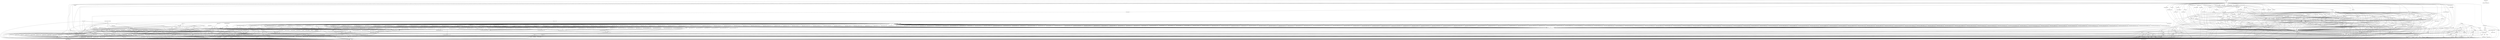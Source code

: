 digraph depends {
    node [shape=plaintext]
"angstrom-feed-configs" -> "opkg" [style=dotted]
"angstrom-packagegroup-boot" -> "angstrom-version"
"angstrom-packagegroup-boot" -> "packagegroup-boot"
"avahi-daemon" -> "base-files"
"avahi-daemon" -> "base-passwd"
"avahi-daemon" -> "libavahi-common3"
"avahi-daemon" -> "libavahi-core7"
"avahi-daemon" -> "libc6"
"avahi-daemon" -> "libcap2"
"avahi-daemon" -> "libdaemon0"
"avahi-daemon" -> "libdbus-1-3"
"avahi-daemon" -> "libexpat1"
"avahi-daemon" -> "libnss-mdns" [style=dotted]
"avahi-daemon" -> "shadow"
"avahi-utils" -> "libavahi-client3"
"avahi-utils" -> "libavahi-common3"
"avahi-utils" -> "libc6"
"bash" -> "base-files"
"bash" -> "libc6"
"bash" -> "libtinfo5"
"bash" -> "update-alternatives-opkg"
"bluez5" -> "libc6"
"bluez5" -> "libdbus-1-3"
"bluez5" -> "libglib-2.0-0"
"bluez5" -> "libreadline7"
"bluez5" -> "libudev1"
"busybox" -> "busybox-syslog" [style=dotted]
"busybox" -> "busybox-udhcpc" [style=dotted]
"busybox" -> "libc6"
"busybox" -> "update-alternatives-opkg"
"ca-certificates" -> "openssl"
"connman-angstrom-settings" -> "connman"
"connman" -> "bluez5"
"connman-client" -> "connman"
"connman-client" -> "libc6"
"connman-client" -> "libdbus-1-3"
"connman-client" -> "libglib-2.0-0"
"connman-client" -> "libreadline7"
"connman" -> "connman-conf" [style=dotted]
"connman" -> "dbus-1"
"connman" -> "iptables"
"connman" -> "libc6"
"connman" -> "libdbus-1-3"
"connman" -> "libglib-2.0-0"
"connman" -> "libgnutls30"
"connman" -> "ofono"
"connman" -> "update-alternatives-opkg"
"connman" -> "wpa-supplicant"
"cpp" -> "libc6"
"cpp" -> "libgmp10"
"cpp" -> "libmpc3"
"cpp" -> "libmpfr4"
"cpp" -> "libz1"
"cpp-symlinks" -> "cpp"
"cpufreq-tweaks" -> "cpufrequtils"
"cpufrequtils" -> "libc6"
"curl" -> "libc6"
"curl" -> "libcurl4"
"db" -> "libc6"
"dbus-1" -> "base-files"
"dbus-1" -> "base-passwd"
"dbus-1" -> "libc6"
"dbus-1" -> "libdbus-1-3"
"dbus-1" -> "libexpat1"
"dbus-1" -> "libsystemd0"
"dbus-1" -> "libx11-6"
"dbus-1" -> "shadow"
"e2fsprogs-e2fsck" -> "libblkid1"
"e2fsprogs-e2fsck" -> "libc6"
"e2fsprogs-e2fsck" -> "libcom-err2"
"e2fsprogs-e2fsck" -> "libe2p2"
"e2fsprogs-e2fsck" -> "libext2fs2"
"e2fsprogs-e2fsck" -> "libuuid1"
"e2fsprogs-resize2fs" -> "libc6"
"e2fsprogs-resize2fs" -> "libcom-err2"
"e2fsprogs-resize2fs" -> "libe2p2"
"e2fsprogs-resize2fs" -> "libext2fs2"
"ffmpeg" -> "libavcodec57"
"ffmpeg" -> "libavdevice57"
"ffmpeg" -> "libavfilter6"
"ffmpeg" -> "libavformat57"
"ffmpeg" -> "libavutil55"
"ffmpeg" -> "libc6"
"ffmpeg" -> "libpostproc54"
"ffmpeg" -> "libswresample2"
"ffmpeg" -> "libswscale4"
"fixmac" -> "ranpwd"
"fuse-utils" -> "libc6"
"gptfdisk" -> "libc6"
"gptfdisk" -> "libgcc1"
"gptfdisk" -> "libncursesw5"
"gptfdisk" -> "libpopt0"
"gptfdisk" -> "libstdc++6"
"gptfdisk" -> "libtinfo5"
"gptfdisk" -> "libuuid1"
"htop" -> "libc6"
"htop" -> "libncursesw5"
"htop" -> "libtinfo5"
"htop" -> "ncurses-terminfo"
"iproute2-tc" -> "iptables"
"iproute2-tc" -> "libc6"
"iproute2-tc" -> "libelf1"
"iptables" -> "kernel-module-iptable-filter" [style=dotted]
"iptables" -> "kernel-module-iptable-nat" [style=dotted]
"iptables" -> "kernel-module-ip-tables" [style=dotted]
"iptables" -> "kernel-module-ipt-masquerade" [style=dotted]
"iptables" -> "kernel-module-nf-conntrack-ipv4" [style=dotted]
"iptables" -> "kernel-module-nf-conntrack" [style=dotted]
"iptables" -> "kernel-module-nf-defrag-ipv4" [style=dotted]
"iptables" -> "kernel-module-nf-nat" [style=dotted]
"iptables" -> "kernel-module-x-tables" [style=dotted]
"iptables" -> "libc6"
"iw" -> "libc6"
"iw" -> "libnl-3-200"
"iw" -> "libnl-genl-3-200"
"kernel-module-8021q-4.14.19" -> "kernel-module-garp-4.14.19"
"kernel-module-8021q-4.14.19" -> "kernel-module-mrp-4.14.19"
"kernel-module-asix-4.14.19" -> "kernel-module-usbnet-4.14.19"
"kernel-module-authencesn-4.14.19" -> "kernel-module-authenc-4.14.19"
"kernel-module-ax88179-178a-4.14.19" -> "kernel-module-usbnet-4.14.19"
"kernel-module-bluetooth-4.14.19" -> "kernel-module-ecdh-generic-4.14.19"
"kernel-module-bluetooth-4.14.19" -> "kernel-module-rfkill-4.14.19"
"kernel-module-brcmfmac-4.14.19" -> "kernel-module-brcmutil-4.14.19"
"kernel-module-brcmfmac-4.14.19" -> "kernel-module-cfg80211-4.14.19"
"kernel-module-bridge-4.14.19" -> "kernel-module-ipv6-4.14.19"
"kernel-module-bridge-4.14.19" -> "kernel-module-llc-4.14.19"
"kernel-module-bridge-4.14.19" -> "kernel-module-stp-4.14.19"
"kernel-module-br-netfilter-4.14.19" -> "kernel-module-bridge-4.14.19"
"kernel-module-btrfs-4.14.19" -> "kernel-module-lzo-compress-4.14.19"
"kernel-module-btrfs-4.14.19" -> "kernel-module-raid6-pq-4.14.19"
"kernel-module-btrfs-4.14.19" -> "kernel-module-xor-4.14.19"
"kernel-module-btrfs-4.14.19" -> "kernel-module-zlib-deflate-4.14.19"
"kernel-module-btrfs-4.14.19" -> "kernel-module-zstd-compress-4.14.19"
"kernel-module-btrfs-4.14.19" -> "kernel-module-zstd-decompress-4.14.19"
"kernel-module-cdc-ether-4.14.19" -> "kernel-module-usbnet-4.14.19"
"kernel-module-cdc-ncm-4.14.19" -> "kernel-module-usbnet-4.14.19"
"kernel-module-cdc-subset-4.14.19" -> "kernel-module-usbnet-4.14.19"
"kernel-module-cfg80211-4.14.19" -> "kernel-module-rfkill-4.14.19"
"kernel-module-cuse-4.14.19" -> "kernel-module-fuse-4.14.19"
"kernel-module-dm9601-4.14.19" -> "kernel-module-usbnet-4.14.19"
"kernel-module-garp-4.14.19" -> "kernel-module-llc-4.14.19"
"kernel-module-garp-4.14.19" -> "kernel-module-stp-4.14.19"
"kernel-module-hci-uart-4.14.19" -> "kernel-module-bluetooth-4.14.19"
"kernel-module-hidp-4.14.19" -> "kernel-module-bluetooth-4.14.19"
"kernel-module-ip6table-filter-4.14.19" -> "kernel-module-ip6-tables-4.14.19"
"kernel-module-ip6table-filter-4.14.19" -> "kernel-module-x-tables-4.14.19"
"kernel-module-ip6table-mangle-4.14.19" -> "kernel-module-ip6-tables-4.14.19"
"kernel-module-ip6table-mangle-4.14.19" -> "kernel-module-ipv6-4.14.19"
"kernel-module-ip6table-mangle-4.14.19" -> "kernel-module-x-tables-4.14.19"
"kernel-module-ip6table-nat-4.14.19" -> "kernel-module-ip6-tables-4.14.19"
"kernel-module-ip6table-nat-4.14.19" -> "kernel-module-nf-nat-ipv6-4.14.19"
"kernel-module-ip6-tables-4.14.19" -> "kernel-module-x-tables-4.14.19"
"kernel-module-ip6t-masquerade-4.14.19" -> "kernel-module-nf-nat-masquerade-ipv6-4.14.19"
"kernel-module-ip6t-masquerade-4.14.19" -> "kernel-module-x-tables-4.14.19"
"kernel-module-ip6t-reject-4.14.19" -> "kernel-module-nf-reject-ipv6-4.14.19"
"kernel-module-ip6t-reject-4.14.19" -> "kernel-module-x-tables-4.14.19"
"kernel-module-iptable-filter-4.14.19" -> "kernel-module-ip-tables-4.14.19"
"kernel-module-iptable-filter-4.14.19" -> "kernel-module-x-tables-4.14.19"
"kernel-module-iptable-mangle-4.14.19" -> "kernel-module-ip-tables-4.14.19"
"kernel-module-iptable-mangle-4.14.19" -> "kernel-module-x-tables-4.14.19"
"kernel-module-iptable-nat-4.14.19" -> "kernel-module-ip-tables-4.14.19"
"kernel-module-iptable-nat-4.14.19" -> "kernel-module-nf-nat-ipv4-4.14.19"
"kernel-module-ip-tables-4.14.19" -> "kernel-module-x-tables-4.14.19"
"kernel-module-ipt-masquerade-4.14.19" -> "kernel-module-nf-conntrack-4.14.19"
"kernel-module-ipt-masquerade-4.14.19" -> "kernel-module-nf-nat-masquerade-ipv4-4.14.19"
"kernel-module-ipt-masquerade-4.14.19" -> "kernel-module-x-tables-4.14.19"
"kernel-module-ipt-reject-4.14.19" -> "kernel-module-nf-reject-ipv4-4.14.19"
"kernel-module-ipt-reject-4.14.19" -> "kernel-module-x-tables-4.14.19"
"kernel-module-ir-jvc-decoder-4.14.19" -> "kernel-module-rc-core-4.14.19"
"kernel-module-ir-kbd-i2c-4.14.19" -> "kernel-module-rc-core-4.14.19"
"kernel-module-ir-mce-kbd-decoder-4.14.19" -> "kernel-module-rc-core-4.14.19"
"kernel-module-ir-nec-decoder-4.14.19" -> "kernel-module-rc-core-4.14.19"
"kernel-module-ir-rc5-decoder-4.14.19" -> "kernel-module-rc-core-4.14.19"
"kernel-module-ir-rc6-decoder-4.14.19" -> "kernel-module-rc-core-4.14.19"
"kernel-module-ir-sanyo-decoder-4.14.19" -> "kernel-module-rc-core-4.14.19"
"kernel-module-ir-sharp-decoder-4.14.19" -> "kernel-module-rc-core-4.14.19"
"kernel-module-ir-sony-decoder-4.14.19" -> "kernel-module-rc-core-4.14.19"
"kernel-module-ir-xmp-decoder-4.14.19" -> "kernel-module-rc-core-4.14.19"
"kernel-module-mac80211-4.14.19" -> "kernel-module-cfg80211-4.14.19"
"kernel-module-macvtap-4.14.19" -> "kernel-module-macvlan-4.14.19"
"kernel-module-macvtap-4.14.19" -> "kernel-module-tap-4.14.19"
"kernel-module-mcs7830-4.14.19" -> "kernel-module-usbnet-4.14.19"
"kernel-module-meson-ir-4.14.19" -> "kernel-module-rc-core-4.14.19"
"kernel-module-meson-rng-4.14.19" -> "kernel-module-rng-core-4.14.19"
"kernel-module-net1080-4.14.19" -> "kernel-module-usbnet-4.14.19"
"kernel-module-nf-conntrack-4.14.19" -> "kernel-module-libcrc32c-4.14.19"
"kernel-module-nf-conntrack-ipv4-4.14.19" -> "kernel-module-nf-conntrack-4.14.19"
"kernel-module-nf-conntrack-ipv4-4.14.19" -> "kernel-module-nf-defrag-ipv4-4.14.19"
"kernel-module-nf-conntrack-ipv6-4.14.19" -> "kernel-module-ipv6-4.14.19"
"kernel-module-nf-conntrack-ipv6-4.14.19" -> "kernel-module-nf-conntrack-4.14.19"
"kernel-module-nf-conntrack-ipv6-4.14.19" -> "kernel-module-nf-defrag-ipv6-4.14.19"
"kernel-module-nf-defrag-ipv6-4.14.19" -> "kernel-module-ipv6-4.14.19"
"kernel-module-nf-log-ipv4-4.14.19" -> "kernel-module-nf-log-common-4.14.19"
"kernel-module-nf-log-ipv6-4.14.19" -> "kernel-module-nf-log-common-4.14.19"
"kernel-module-nf-nat-4.14.19" -> "kernel-module-libcrc32c-4.14.19"
"kernel-module-nf-nat-4.14.19" -> "kernel-module-nf-conntrack-4.14.19"
"kernel-module-nf-nat-ipv4-4.14.19" -> "kernel-module-nf-conntrack-4.14.19"
"kernel-module-nf-nat-ipv4-4.14.19" -> "kernel-module-nf-nat-4.14.19"
"kernel-module-nf-nat-ipv6-4.14.19" -> "kernel-module-ipv6-4.14.19"
"kernel-module-nf-nat-ipv6-4.14.19" -> "kernel-module-nf-conntrack-4.14.19"
"kernel-module-nf-nat-ipv6-4.14.19" -> "kernel-module-nf-nat-4.14.19"
"kernel-module-nf-nat-masquerade-ipv4-4.14.19" -> "kernel-module-nf-conntrack-4.14.19"
"kernel-module-nf-nat-masquerade-ipv4-4.14.19" -> "kernel-module-nf-nat-4.14.19"
"kernel-module-nf-nat-masquerade-ipv6-4.14.19" -> "kernel-module-ipv6-4.14.19"
"kernel-module-nf-nat-masquerade-ipv6-4.14.19" -> "kernel-module-nf-conntrack-4.14.19"
"kernel-module-nf-nat-masquerade-ipv6-4.14.19" -> "kernel-module-nf-nat-4.14.19"
"kernel-module-nf-reject-ipv6-4.14.19" -> "kernel-module-ipv6-4.14.19"
"kernel-module-p8022-4.14.19" -> "kernel-module-llc-4.14.19"
"kernel-module-plusb-4.14.19" -> "kernel-module-usbnet-4.14.19"
"kernel-module-psnap-4.14.19" -> "kernel-module-llc-4.14.19"
"kernel-module-rc-adstech-dvb-t-pci-4.14.19" -> "kernel-module-rc-core-4.14.19"
"kernel-module-rc-alink-dtu-m-4.14.19" -> "kernel-module-rc-core-4.14.19"
"kernel-module-rc-anysee-4.14.19" -> "kernel-module-rc-core-4.14.19"
"kernel-module-rc-apac-viewcomp-4.14.19" -> "kernel-module-rc-core-4.14.19"
"kernel-module-rc-asus-pc39-4.14.19" -> "kernel-module-rc-core-4.14.19"
"kernel-module-rc-asus-ps3-100-4.14.19" -> "kernel-module-rc-core-4.14.19"
"kernel-module-rc-ati-tv-wonder-hd-600-4.14.19" -> "kernel-module-rc-core-4.14.19"
"kernel-module-rc-ati-x10-4.14.19" -> "kernel-module-rc-core-4.14.19"
"kernel-module-rc-avermedia-4.14.19" -> "kernel-module-rc-core-4.14.19"
"kernel-module-rc-avermedia-a16d-4.14.19" -> "kernel-module-rc-core-4.14.19"
"kernel-module-rc-avermedia-cardbus-4.14.19" -> "kernel-module-rc-core-4.14.19"
"kernel-module-rc-avermedia-dvbt-4.14.19" -> "kernel-module-rc-core-4.14.19"
"kernel-module-rc-avermedia-m135a-4.14.19" -> "kernel-module-rc-core-4.14.19"
"kernel-module-rc-avermedia-m733a-rm-k6-4.14.19" -> "kernel-module-rc-core-4.14.19"
"kernel-module-rc-avermedia-rm-ks-4.14.19" -> "kernel-module-rc-core-4.14.19"
"kernel-module-rc-avertv-303-4.14.19" -> "kernel-module-rc-core-4.14.19"
"kernel-module-rc-azurewave-ad-tu700-4.14.19" -> "kernel-module-rc-core-4.14.19"
"kernel-module-rc-behold-4.14.19" -> "kernel-module-rc-core-4.14.19"
"kernel-module-rc-behold-columbus-4.14.19" -> "kernel-module-rc-core-4.14.19"
"kernel-module-rc-budget-ci-old-4.14.19" -> "kernel-module-rc-core-4.14.19"
"kernel-module-rc-cec-4.14.19" -> "kernel-module-rc-core-4.14.19"
"kernel-module-rc-cinergy-1400-4.14.19" -> "kernel-module-rc-core-4.14.19"
"kernel-module-rc-cinergy-4.14.19" -> "kernel-module-rc-core-4.14.19"
"kernel-module-rc-d680-dmb-4.14.19" -> "kernel-module-rc-core-4.14.19"
"kernel-module-rc-delock-61959-4.14.19" -> "kernel-module-rc-core-4.14.19"
"kernel-module-rc-dib0700-nec-4.14.19" -> "kernel-module-rc-core-4.14.19"
"kernel-module-rc-dib0700-rc5-4.14.19" -> "kernel-module-rc-core-4.14.19"
"kernel-module-rc-digitalnow-tinytwin-4.14.19" -> "kernel-module-rc-core-4.14.19"
"kernel-module-rc-digittrade-4.14.19" -> "kernel-module-rc-core-4.14.19"
"kernel-module-rc-dm1105-nec-4.14.19" -> "kernel-module-rc-core-4.14.19"
"kernel-module-rc-dntv-live-dvb-t-4.14.19" -> "kernel-module-rc-core-4.14.19"
"kernel-module-rc-dntv-live-dvbt-pro-4.14.19" -> "kernel-module-rc-core-4.14.19"
"kernel-module-rc-dtt200u-4.14.19" -> "kernel-module-rc-core-4.14.19"
"kernel-module-rc-dvbsky-4.14.19" -> "kernel-module-rc-core-4.14.19"
"kernel-module-rc-dvico-mce-4.14.19" -> "kernel-module-rc-core-4.14.19"
"kernel-module-rc-dvico-portable-4.14.19" -> "kernel-module-rc-core-4.14.19"
"kernel-module-rc-em-terratec-4.14.19" -> "kernel-module-rc-core-4.14.19"
"kernel-module-rc-encore-enltv2-4.14.19" -> "kernel-module-rc-core-4.14.19"
"kernel-module-rc-encore-enltv-4.14.19" -> "kernel-module-rc-core-4.14.19"
"kernel-module-rc-encore-enltv-fm53-4.14.19" -> "kernel-module-rc-core-4.14.19"
"kernel-module-rc-evga-indtube-4.14.19" -> "kernel-module-rc-core-4.14.19"
"kernel-module-rc-eztv-4.14.19" -> "kernel-module-rc-core-4.14.19"
"kernel-module-rc-flydvb-4.14.19" -> "kernel-module-rc-core-4.14.19"
"kernel-module-rc-flyvideo-4.14.19" -> "kernel-module-rc-core-4.14.19"
"kernel-module-rc-fusionhdtv-mce-4.14.19" -> "kernel-module-rc-core-4.14.19"
"kernel-module-rc-gadmei-rm008z-4.14.19" -> "kernel-module-rc-core-4.14.19"
"kernel-module-rc-geekbox-4.14.19" -> "kernel-module-rc-core-4.14.19"
"kernel-module-rc-genius-tvgo-a11mce-4.14.19" -> "kernel-module-rc-core-4.14.19"
"kernel-module-rc-gotview7135-4.14.19" -> "kernel-module-rc-core-4.14.19"
"kernel-module-rc-hauppauge-4.14.19" -> "kernel-module-rc-core-4.14.19"
"kernel-module-rc-imon-mce-4.14.19" -> "kernel-module-rc-core-4.14.19"
"kernel-module-rc-imon-pad-4.14.19" -> "kernel-module-rc-core-4.14.19"
"kernel-module-rc-iodata-bctv7e-4.14.19" -> "kernel-module-rc-core-4.14.19"
"kernel-module-rc-it913x-v1-4.14.19" -> "kernel-module-rc-core-4.14.19"
"kernel-module-rc-it913x-v2-4.14.19" -> "kernel-module-rc-core-4.14.19"
"kernel-module-rc-kaiomy-4.14.19" -> "kernel-module-rc-core-4.14.19"
"kernel-module-rc-kworld-315u-4.14.19" -> "kernel-module-rc-core-4.14.19"
"kernel-module-rc-kworld-pc150u-4.14.19" -> "kernel-module-rc-core-4.14.19"
"kernel-module-rc-kworld-plus-tv-analog-4.14.19" -> "kernel-module-rc-core-4.14.19"
"kernel-module-rc-leadtek-y04g0051-4.14.19" -> "kernel-module-rc-core-4.14.19"
"kernel-module-rc-lme2510-4.14.19" -> "kernel-module-rc-core-4.14.19"
"kernel-module-rc-manli-4.14.19" -> "kernel-module-rc-core-4.14.19"
"kernel-module-rc-medion-x10-4.14.19" -> "kernel-module-rc-core-4.14.19"
"kernel-module-rc-medion-x10-digitainer-4.14.19" -> "kernel-module-rc-core-4.14.19"
"kernel-module-rc-medion-x10-or2x-4.14.19" -> "kernel-module-rc-core-4.14.19"
"kernel-module-rc-msi-digivox-ii-4.14.19" -> "kernel-module-rc-core-4.14.19"
"kernel-module-rc-msi-digivox-iii-4.14.19" -> "kernel-module-rc-core-4.14.19"
"kernel-module-rc-msi-tvanywhere-4.14.19" -> "kernel-module-rc-core-4.14.19"
"kernel-module-rc-msi-tvanywhere-plus-4.14.19" -> "kernel-module-rc-core-4.14.19"
"kernel-module-rc-nebula-4.14.19" -> "kernel-module-rc-core-4.14.19"
"kernel-module-rc-nec-terratec-cinergy-xs-4.14.19" -> "kernel-module-rc-core-4.14.19"
"kernel-module-rc-norwood-4.14.19" -> "kernel-module-rc-core-4.14.19"
"kernel-module-rc-npgtech-4.14.19" -> "kernel-module-rc-core-4.14.19"
"kernel-module-rc-pctv-sedna-4.14.19" -> "kernel-module-rc-core-4.14.19"
"kernel-module-rc-pinnacle-color-4.14.19" -> "kernel-module-rc-core-4.14.19"
"kernel-module-rc-pinnacle-grey-4.14.19" -> "kernel-module-rc-core-4.14.19"
"kernel-module-rc-pinnacle-pctv-hd-4.14.19" -> "kernel-module-rc-core-4.14.19"
"kernel-module-rc-pixelview-002t-4.14.19" -> "kernel-module-rc-core-4.14.19"
"kernel-module-rc-pixelview-4.14.19" -> "kernel-module-rc-core-4.14.19"
"kernel-module-rc-pixelview-mk12-4.14.19" -> "kernel-module-rc-core-4.14.19"
"kernel-module-rc-pixelview-new-4.14.19" -> "kernel-module-rc-core-4.14.19"
"kernel-module-rc-powercolor-real-angel-4.14.19" -> "kernel-module-rc-core-4.14.19"
"kernel-module-rc-proteus-2309-4.14.19" -> "kernel-module-rc-core-4.14.19"
"kernel-module-rc-purpletv-4.14.19" -> "kernel-module-rc-core-4.14.19"
"kernel-module-rc-pv951-4.14.19" -> "kernel-module-rc-core-4.14.19"
"kernel-module-rc-rc6-mce-4.14.19" -> "kernel-module-rc-core-4.14.19"
"kernel-module-rc-real-audio-220-32-keys-4.14.19" -> "kernel-module-rc-core-4.14.19"
"kernel-module-rc-reddo-4.14.19" -> "kernel-module-rc-core-4.14.19"
"kernel-module-rc-snapstream-firefly-4.14.19" -> "kernel-module-rc-core-4.14.19"
"kernel-module-rc-streamzap-4.14.19" -> "kernel-module-rc-core-4.14.19"
"kernel-module-rc-su3000-4.14.19" -> "kernel-module-rc-core-4.14.19"
"kernel-module-rc-tbs-nec-4.14.19" -> "kernel-module-rc-core-4.14.19"
"kernel-module-rc-technisat-ts35-4.14.19" -> "kernel-module-rc-core-4.14.19"
"kernel-module-rc-technisat-usb2-4.14.19" -> "kernel-module-rc-core-4.14.19"
"kernel-module-rc-terratec-cinergy-c-pci-4.14.19" -> "kernel-module-rc-core-4.14.19"
"kernel-module-rc-terratec-cinergy-s2-hd-4.14.19" -> "kernel-module-rc-core-4.14.19"
"kernel-module-rc-terratec-cinergy-xs-4.14.19" -> "kernel-module-rc-core-4.14.19"
"kernel-module-rc-terratec-slim-2-4.14.19" -> "kernel-module-rc-core-4.14.19"
"kernel-module-rc-terratec-slim-4.14.19" -> "kernel-module-rc-core-4.14.19"
"kernel-module-rc-tevii-nec-4.14.19" -> "kernel-module-rc-core-4.14.19"
"kernel-module-rc-tivo-4.14.19" -> "kernel-module-rc-core-4.14.19"
"kernel-module-rc-total-media-in-hand-02-4.14.19" -> "kernel-module-rc-core-4.14.19"
"kernel-module-rc-total-media-in-hand-4.14.19" -> "kernel-module-rc-core-4.14.19"
"kernel-module-rc-trekstor-4.14.19" -> "kernel-module-rc-core-4.14.19"
"kernel-module-rc-tt-1500-4.14.19" -> "kernel-module-rc-core-4.14.19"
"kernel-module-rc-twinhan1027-4.14.19" -> "kernel-module-rc-core-4.14.19"
"kernel-module-rc-twinhan-dtv-cab-ci-4.14.19" -> "kernel-module-rc-core-4.14.19"
"kernel-module-rc-videomate-m1f-4.14.19" -> "kernel-module-rc-core-4.14.19"
"kernel-module-rc-videomate-s350-4.14.19" -> "kernel-module-rc-core-4.14.19"
"kernel-module-rc-videomate-tv-pvr-4.14.19" -> "kernel-module-rc-core-4.14.19"
"kernel-module-rc-winfast-4.14.19" -> "kernel-module-rc-core-4.14.19"
"kernel-module-rc-winfast-usbii-deluxe-4.14.19" -> "kernel-module-rc-core-4.14.19"
"kernel-module-rc-zx-irdec-4.14.19" -> "kernel-module-rc-core-4.14.19"
"kernel-module-sch-cake-4.14.19" -> "kernel-module-nf-conntrack-4.14.19"
"kernel-module-sit-4.14.19" -> "kernel-module-ip-tunnel-4.14.19"
"kernel-module-sit-4.14.19" -> "kernel-module-ipv6-4.14.19"
"kernel-module-sit-4.14.19" -> "kernel-module-tunnel4-4.14.19"
"kernel-modules" -> "kernel-module-8021q-4.14.19"
"kernel-modules" -> "kernel-module-adv7511-4.14.19"
"kernel-modules" -> "kernel-module-arc4-4.14.19"
"kernel-modules" -> "kernel-module-asix-4.14.19"
"kernel-modules" -> "kernel-module-at25-4.14.19"
"kernel-modules" -> "kernel-module-authenc-4.14.19"
"kernel-modules" -> "kernel-module-authencesn-4.14.19"
"kernel-modules" -> "kernel-module-ax88179-178a-4.14.19"
"kernel-modules" -> "kernel-module-bluetooth-4.14.19"
"kernel-modules" -> "kernel-module-brcmfmac-4.14.19"
"kernel-modules" -> "kernel-module-brcmutil-4.14.19"
"kernel-modules" -> "kernel-module-bridge-4.14.19"
"kernel-modules" -> "kernel-module-br-netfilter-4.14.19"
"kernel-modules" -> "kernel-module-btrfs-4.14.19"
"kernel-modules" -> "kernel-module-ccm-4.14.19"
"kernel-modules" -> "kernel-module-cdc-ether-4.14.19"
"kernel-modules" -> "kernel-module-cdc-ncm-4.14.19"
"kernel-modules" -> "kernel-module-cdc-subset-4.14.19"
"kernel-modules" -> "kernel-module-cfg80211-4.14.19"
"kernel-modules" -> "kernel-module-ch7006-4.14.19"
"kernel-modules" -> "kernel-module-cmac-4.14.19"
"kernel-modules" -> "kernel-module-crypto-engine-4.14.19"
"kernel-modules" -> "kernel-module-ctr-4.14.19"
"kernel-modules" -> "kernel-module-cuse-4.14.19"
"kernel-modules" -> "kernel-module-dm9601-4.14.19"
"kernel-modules" -> "kernel-module-dvb-core-4.14.19"
"kernel-modules" -> "kernel-module-ecb-4.14.19"
"kernel-modules" -> "kernel-module-ecdh-generic-4.14.19"
"kernel-modules" -> "kernel-module-fuse-4.14.19"
"kernel-modules" -> "kernel-module-garp-4.14.19"
"kernel-modules" -> "kernel-module-gcm-4.14.19"
"kernel-modules" -> "kernel-module-ghash-generic-4.14.19"
"kernel-modules" -> "kernel-module-hci-uart-4.14.19"
"kernel-modules" -> "kernel-module-hidp-4.14.19"
"kernel-modules" -> "kernel-module-ina2xx-4.14.19"
"kernel-modules" -> "kernel-module-ip6table-filter-4.14.19"
"kernel-modules" -> "kernel-module-ip6table-mangle-4.14.19"
"kernel-modules" -> "kernel-module-ip6table-nat-4.14.19"
"kernel-modules" -> "kernel-module-ip6-tables-4.14.19"
"kernel-modules" -> "kernel-module-ip6t-masquerade-4.14.19"
"kernel-modules" -> "kernel-module-ip6t-reject-4.14.19"
"kernel-modules" -> "kernel-module-iptable-filter-4.14.19"
"kernel-modules" -> "kernel-module-iptable-mangle-4.14.19"
"kernel-modules" -> "kernel-module-iptable-nat-4.14.19"
"kernel-modules" -> "kernel-module-ip-tables-4.14.19"
"kernel-modules" -> "kernel-module-ipt-masquerade-4.14.19"
"kernel-modules" -> "kernel-module-ipt-reject-4.14.19"
"kernel-modules" -> "kernel-module-ip-tunnel-4.14.19"
"kernel-modules" -> "kernel-module-ipv6-4.14.19"
"kernel-modules" -> "kernel-module-ir-jvc-decoder-4.14.19"
"kernel-modules" -> "kernel-module-ir-kbd-i2c-4.14.19"
"kernel-modules" -> "kernel-module-ir-mce-kbd-decoder-4.14.19"
"kernel-modules" -> "kernel-module-ir-nec-decoder-4.14.19"
"kernel-modules" -> "kernel-module-ir-rc5-decoder-4.14.19"
"kernel-modules" -> "kernel-module-ir-rc6-decoder-4.14.19"
"kernel-modules" -> "kernel-module-ir-sanyo-decoder-4.14.19"
"kernel-modules" -> "kernel-module-ir-sharp-decoder-4.14.19"
"kernel-modules" -> "kernel-module-ir-sony-decoder-4.14.19"
"kernel-modules" -> "kernel-module-ir-xmp-decoder-4.14.19"
"kernel-modules" -> "kernel-module-libcrc32c-4.14.19"
"kernel-modules" -> "kernel-module-llc-4.14.19"
"kernel-modules" -> "kernel-module-lm90-4.14.19"
"kernel-modules" -> "kernel-module-lzo-compress-4.14.19"
"kernel-modules" -> "kernel-module-mac80211-4.14.19"
"kernel-modules" -> "kernel-module-macvlan-4.14.19"
"kernel-modules" -> "kernel-module-macvtap-4.14.19"
"kernel-modules" -> "kernel-module-mc44s803-4.14.19"
"kernel-modules" -> "kernel-module-mcs7830-4.14.19"
"kernel-modules" -> "kernel-module-media-4.14.19"
"kernel-modules" -> "kernel-module-meson-gxbb-wdt-4.14.19"
"kernel-modules" -> "kernel-module-meson-ir-4.14.19"
"kernel-modules" -> "kernel-module-meson-rng-4.14.19"
"kernel-modules" -> "kernel-module-meson-wdt-4.14.19"
"kernel-modules" -> "kernel-module-mrp-4.14.19"
"kernel-modules" -> "kernel-module-mt20xx-4.14.19"
"kernel-modules" -> "kernel-module-nbd-4.14.19"
"kernel-modules" -> "kernel-module-net1080-4.14.19"
"kernel-modules" -> "kernel-module-nf-conntrack-4.14.19"
"kernel-modules" -> "kernel-module-nf-conntrack-ipv4-4.14.19"
"kernel-modules" -> "kernel-module-nf-conntrack-ipv6-4.14.19"
"kernel-modules" -> "kernel-module-nf-defrag-ipv4-4.14.19"
"kernel-modules" -> "kernel-module-nf-defrag-ipv6-4.14.19"
"kernel-modules" -> "kernel-module-nf-log-common-4.14.19"
"kernel-modules" -> "kernel-module-nf-log-ipv4-4.14.19"
"kernel-modules" -> "kernel-module-nf-log-ipv6-4.14.19"
"kernel-modules" -> "kernel-module-nf-nat-4.14.19"
"kernel-modules" -> "kernel-module-nf-nat-ipv4-4.14.19"
"kernel-modules" -> "kernel-module-nf-nat-ipv6-4.14.19"
"kernel-modules" -> "kernel-module-nf-nat-masquerade-ipv4-4.14.19"
"kernel-modules" -> "kernel-module-nf-nat-masquerade-ipv6-4.14.19"
"kernel-modules" -> "kernel-module-nf-reject-ipv4-4.14.19"
"kernel-modules" -> "kernel-module-nf-reject-ipv6-4.14.19"
"kernel-modules" -> "kernel-module-nfs-layout-flexfiles-4.14.19"
"kernel-modules" -> "kernel-module-overlay-4.14.19"
"kernel-modules" -> "kernel-module-p8022-4.14.19"
"kernel-modules" -> "kernel-module-pegasus-4.14.19"
"kernel-modules" -> "kernel-module-plusb-4.14.19"
"kernel-modules" -> "kernel-module-psnap-4.14.19"
"kernel-modules" -> "kernel-module-pwm-meson-4.14.19"
"kernel-modules" -> "kernel-module-r8152-4.14.19"
"kernel-modules" -> "kernel-module-raid6-pq-4.14.19"
"kernel-modules" -> "kernel-module-rc-adstech-dvb-t-pci-4.14.19"
"kernel-modules" -> "kernel-module-rc-alink-dtu-m-4.14.19"
"kernel-modules" -> "kernel-module-rc-anysee-4.14.19"
"kernel-modules" -> "kernel-module-rc-apac-viewcomp-4.14.19"
"kernel-modules" -> "kernel-module-rc-asus-pc39-4.14.19"
"kernel-modules" -> "kernel-module-rc-asus-ps3-100-4.14.19"
"kernel-modules" -> "kernel-module-rc-ati-tv-wonder-hd-600-4.14.19"
"kernel-modules" -> "kernel-module-rc-ati-x10-4.14.19"
"kernel-modules" -> "kernel-module-rc-avermedia-4.14.19"
"kernel-modules" -> "kernel-module-rc-avermedia-a16d-4.14.19"
"kernel-modules" -> "kernel-module-rc-avermedia-cardbus-4.14.19"
"kernel-modules" -> "kernel-module-rc-avermedia-dvbt-4.14.19"
"kernel-modules" -> "kernel-module-rc-avermedia-m135a-4.14.19"
"kernel-modules" -> "kernel-module-rc-avermedia-m733a-rm-k6-4.14.19"
"kernel-modules" -> "kernel-module-rc-avermedia-rm-ks-4.14.19"
"kernel-modules" -> "kernel-module-rc-avertv-303-4.14.19"
"kernel-modules" -> "kernel-module-rc-azurewave-ad-tu700-4.14.19"
"kernel-modules" -> "kernel-module-rc-behold-4.14.19"
"kernel-modules" -> "kernel-module-rc-behold-columbus-4.14.19"
"kernel-modules" -> "kernel-module-rc-budget-ci-old-4.14.19"
"kernel-modules" -> "kernel-module-rc-cec-4.14.19"
"kernel-modules" -> "kernel-module-rc-cinergy-1400-4.14.19"
"kernel-modules" -> "kernel-module-rc-cinergy-4.14.19"
"kernel-modules" -> "kernel-module-rc-core-4.14.19"
"kernel-modules" -> "kernel-module-rc-d680-dmb-4.14.19"
"kernel-modules" -> "kernel-module-rc-delock-61959-4.14.19"
"kernel-modules" -> "kernel-module-rc-dib0700-nec-4.14.19"
"kernel-modules" -> "kernel-module-rc-dib0700-rc5-4.14.19"
"kernel-modules" -> "kernel-module-rc-digitalnow-tinytwin-4.14.19"
"kernel-modules" -> "kernel-module-rc-digittrade-4.14.19"
"kernel-modules" -> "kernel-module-rc-dm1105-nec-4.14.19"
"kernel-modules" -> "kernel-module-rc-dntv-live-dvb-t-4.14.19"
"kernel-modules" -> "kernel-module-rc-dntv-live-dvbt-pro-4.14.19"
"kernel-modules" -> "kernel-module-rc-dtt200u-4.14.19"
"kernel-modules" -> "kernel-module-rc-dvbsky-4.14.19"
"kernel-modules" -> "kernel-module-rc-dvico-mce-4.14.19"
"kernel-modules" -> "kernel-module-rc-dvico-portable-4.14.19"
"kernel-modules" -> "kernel-module-rc-em-terratec-4.14.19"
"kernel-modules" -> "kernel-module-rc-encore-enltv2-4.14.19"
"kernel-modules" -> "kernel-module-rc-encore-enltv-4.14.19"
"kernel-modules" -> "kernel-module-rc-encore-enltv-fm53-4.14.19"
"kernel-modules" -> "kernel-module-rc-evga-indtube-4.14.19"
"kernel-modules" -> "kernel-module-rc-eztv-4.14.19"
"kernel-modules" -> "kernel-module-rc-flydvb-4.14.19"
"kernel-modules" -> "kernel-module-rc-flyvideo-4.14.19"
"kernel-modules" -> "kernel-module-rc-fusionhdtv-mce-4.14.19"
"kernel-modules" -> "kernel-module-rc-gadmei-rm008z-4.14.19"
"kernel-modules" -> "kernel-module-rc-geekbox-4.14.19"
"kernel-modules" -> "kernel-module-rc-genius-tvgo-a11mce-4.14.19"
"kernel-modules" -> "kernel-module-rc-gotview7135-4.14.19"
"kernel-modules" -> "kernel-module-rc-hauppauge-4.14.19"
"kernel-modules" -> "kernel-module-rc-imon-mce-4.14.19"
"kernel-modules" -> "kernel-module-rc-imon-pad-4.14.19"
"kernel-modules" -> "kernel-module-rc-iodata-bctv7e-4.14.19"
"kernel-modules" -> "kernel-module-rc-it913x-v1-4.14.19"
"kernel-modules" -> "kernel-module-rc-it913x-v2-4.14.19"
"kernel-modules" -> "kernel-module-rc-kaiomy-4.14.19"
"kernel-modules" -> "kernel-module-rc-kworld-315u-4.14.19"
"kernel-modules" -> "kernel-module-rc-kworld-pc150u-4.14.19"
"kernel-modules" -> "kernel-module-rc-kworld-plus-tv-analog-4.14.19"
"kernel-modules" -> "kernel-module-rc-leadtek-y04g0051-4.14.19"
"kernel-modules" -> "kernel-module-rc-lme2510-4.14.19"
"kernel-modules" -> "kernel-module-rc-manli-4.14.19"
"kernel-modules" -> "kernel-module-rc-medion-x10-4.14.19"
"kernel-modules" -> "kernel-module-rc-medion-x10-digitainer-4.14.19"
"kernel-modules" -> "kernel-module-rc-medion-x10-or2x-4.14.19"
"kernel-modules" -> "kernel-module-rc-msi-digivox-ii-4.14.19"
"kernel-modules" -> "kernel-module-rc-msi-digivox-iii-4.14.19"
"kernel-modules" -> "kernel-module-rc-msi-tvanywhere-4.14.19"
"kernel-modules" -> "kernel-module-rc-msi-tvanywhere-plus-4.14.19"
"kernel-modules" -> "kernel-module-rc-nebula-4.14.19"
"kernel-modules" -> "kernel-module-rc-nec-terratec-cinergy-xs-4.14.19"
"kernel-modules" -> "kernel-module-rc-norwood-4.14.19"
"kernel-modules" -> "kernel-module-rc-npgtech-4.14.19"
"kernel-modules" -> "kernel-module-rc-pctv-sedna-4.14.19"
"kernel-modules" -> "kernel-module-rc-pinnacle-color-4.14.19"
"kernel-modules" -> "kernel-module-rc-pinnacle-grey-4.14.19"
"kernel-modules" -> "kernel-module-rc-pinnacle-pctv-hd-4.14.19"
"kernel-modules" -> "kernel-module-rc-pixelview-002t-4.14.19"
"kernel-modules" -> "kernel-module-rc-pixelview-4.14.19"
"kernel-modules" -> "kernel-module-rc-pixelview-mk12-4.14.19"
"kernel-modules" -> "kernel-module-rc-pixelview-new-4.14.19"
"kernel-modules" -> "kernel-module-rc-powercolor-real-angel-4.14.19"
"kernel-modules" -> "kernel-module-rc-proteus-2309-4.14.19"
"kernel-modules" -> "kernel-module-rc-purpletv-4.14.19"
"kernel-modules" -> "kernel-module-rc-pv951-4.14.19"
"kernel-modules" -> "kernel-module-rc-rc6-mce-4.14.19"
"kernel-modules" -> "kernel-module-rc-real-audio-220-32-keys-4.14.19"
"kernel-modules" -> "kernel-module-rc-reddo-4.14.19"
"kernel-modules" -> "kernel-module-rc-snapstream-firefly-4.14.19"
"kernel-modules" -> "kernel-module-rc-streamzap-4.14.19"
"kernel-modules" -> "kernel-module-rc-su3000-4.14.19"
"kernel-modules" -> "kernel-module-rc-tbs-nec-4.14.19"
"kernel-modules" -> "kernel-module-rc-technisat-ts35-4.14.19"
"kernel-modules" -> "kernel-module-rc-technisat-usb2-4.14.19"
"kernel-modules" -> "kernel-module-rc-terratec-cinergy-c-pci-4.14.19"
"kernel-modules" -> "kernel-module-rc-terratec-cinergy-s2-hd-4.14.19"
"kernel-modules" -> "kernel-module-rc-terratec-cinergy-xs-4.14.19"
"kernel-modules" -> "kernel-module-rc-terratec-slim-2-4.14.19"
"kernel-modules" -> "kernel-module-rc-terratec-slim-4.14.19"
"kernel-modules" -> "kernel-module-rc-tevii-nec-4.14.19"
"kernel-modules" -> "kernel-module-rc-tivo-4.14.19"
"kernel-modules" -> "kernel-module-rc-total-media-in-hand-02-4.14.19"
"kernel-modules" -> "kernel-module-rc-total-media-in-hand-4.14.19"
"kernel-modules" -> "kernel-module-rc-trekstor-4.14.19"
"kernel-modules" -> "kernel-module-rc-tt-1500-4.14.19"
"kernel-modules" -> "kernel-module-rc-twinhan1027-4.14.19"
"kernel-modules" -> "kernel-module-rc-twinhan-dtv-cab-ci-4.14.19"
"kernel-modules" -> "kernel-module-rc-videomate-m1f-4.14.19"
"kernel-modules" -> "kernel-module-rc-videomate-s350-4.14.19"
"kernel-modules" -> "kernel-module-rc-videomate-tv-pvr-4.14.19"
"kernel-modules" -> "kernel-module-rc-winfast-4.14.19"
"kernel-modules" -> "kernel-module-rc-winfast-usbii-deluxe-4.14.19"
"kernel-modules" -> "kernel-module-rc-zx-irdec-4.14.19"
"kernel-modules" -> "kernel-module-realtek-4.14.19"
"kernel-modules" -> "kernel-module-rfkill-4.14.19"
"kernel-modules" -> "kernel-module-rng-core-4.14.19"
"kernel-modules" -> "kernel-module-rtc-rk808-4.14.19"
"kernel-modules" -> "kernel-module-rtl8150-4.14.19"
"kernel-modules" -> "kernel-module-seqiv-4.14.19"
"kernel-modules" -> "kernel-module-sil164-4.14.19"
"kernel-modules" -> "kernel-module-sit-4.14.19"
"kernel-modules" -> "kernel-module-smsc75xx-4.14.19"
"kernel-modules" -> "kernel-module-smsc95xx-4.14.19"
"kernel-modules" -> "kernel-module-spidev-4.14.19"
"kernel-modules" -> "kernel-module-spi-meson-spifc-4.14.19"
"kernel-modules" -> "kernel-module-sr9800-4.14.19"
"kernel-modules" -> "kernel-module-stp-4.14.19"
"kernel-modules" -> "kernel-module-tap-4.14.19"
"kernel-modules" -> "kernel-module-tda18271-4.14.19"
"kernel-modules" -> "kernel-module-tda827x-4.14.19"
"kernel-modules" -> "kernel-module-tda8290-4.14.19"
"kernel-modules" -> "kernel-module-tda9887-4.14.19"
"kernel-modules" -> "kernel-module-tuner-simple-4.14.19"
"kernel-modules" -> "kernel-module-tuner-types-4.14.19"
"kernel-modules" -> "kernel-module-tuner-xc2028-4.14.19"
"kernel-modules" -> "kernel-module-tunnel4-4.14.19"
"kernel-modules" -> "kernel-module-usbnet-4.14.19"
"kernel-modules" -> "kernel-module-v4l2-common-4.14.19"
"kernel-modules" -> "kernel-module-v4l2-dv-timings-4.14.19"
"kernel-modules" -> "kernel-module-veth-4.14.19"
"kernel-modules" -> "kernel-module-videodev-4.14.19"
"kernel-modules" -> "kernel-module-virtio-crypto-4.14.19"
"kernel-modules" -> "kernel-module-wl18xx-4.14.19"
"kernel-modules" -> "kernel-module-wlcore-4.14.19"
"kernel-modules" -> "kernel-module-wlcore-sdio-4.14.19"
"kernel-modules" -> "kernel-module-xc4000-4.14.19"
"kernel-modules" -> "kernel-module-xc5000-4.14.19"
"kernel-modules" -> "kernel-module-xen-privcmd-4.14.19"
"kernel-modules" -> "kernel-module-xfrm6-mode-beet-4.14.19"
"kernel-modules" -> "kernel-module-xfrm6-mode-transport-4.14.19"
"kernel-modules" -> "kernel-module-xfrm6-mode-tunnel-4.14.19"
"kernel-modules" -> "kernel-module-xor-4.14.19"
"kernel-modules" -> "kernel-module-x-tables-4.14.19"
"kernel-modules" -> "kernel-module-xt-addrtype-4.14.19"
"kernel-modules" -> "kernel-module-xt-checksum-4.14.19"
"kernel-modules" -> "kernel-module-xt-conntrack-4.14.19"
"kernel-modules" -> "kernel-module-xt-log-4.14.19"
"kernel-modules" -> "kernel-module-xt-nat-4.14.19"
"kernel-modules" -> "kernel-module-xt-tcpudp-4.14.19"
"kernel-modules" -> "kernel-module-xxhash-4.14.19"
"kernel-modules" -> "kernel-module-zaurus-4.14.19"
"kernel-modules" -> "kernel-module-zlib-deflate-4.14.19"
"kernel-modules" -> "kernel-module-zstd-compress-4.14.19"
"kernel-modules" -> "kernel-module-zstd-decompress-4.14.19"
"kernel-module-smsc75xx-4.14.19" -> "kernel-module-usbnet-4.14.19"
"kernel-module-smsc95xx-4.14.19" -> "kernel-module-usbnet-4.14.19"
"kernel-module-sr9800-4.14.19" -> "kernel-module-usbnet-4.14.19"
"kernel-module-stp-4.14.19" -> "kernel-module-llc-4.14.19"
"kernel-module-tuner-simple-4.14.19" -> "kernel-module-tuner-types-4.14.19"
"kernel-module-v4l2-common-4.14.19" -> "kernel-module-videodev-4.14.19"
"kernel-module-videodev-4.14.19" -> "kernel-module-media-4.14.19"
"kernel-module-virtio-crypto-4.14.19" -> "kernel-module-crypto-engine-4.14.19"
"kernel-module-wl18xx-4.14.19" -> "kernel-module-cfg80211-4.14.19"
"kernel-module-wl18xx-4.14.19" -> "kernel-module-mac80211-4.14.19"
"kernel-module-wl18xx-4.14.19" -> "kernel-module-wlcore-4.14.19"
"kernel-module-wlcore-4.14.19" -> "kernel-module-cfg80211-4.14.19"
"kernel-module-wlcore-4.14.19" -> "kernel-module-mac80211-4.14.19"
"kernel-module-xfrm6-mode-beet-4.14.19" -> "kernel-module-ipv6-4.14.19"
"kernel-module-xfrm6-mode-tunnel-4.14.19" -> "kernel-module-ipv6-4.14.19"
"kernel-module-xt-addrtype-4.14.19" -> "kernel-module-x-tables-4.14.19"
"kernel-module-xt-checksum-4.14.19" -> "kernel-module-x-tables-4.14.19"
"kernel-module-xt-conntrack-4.14.19" -> "kernel-module-nf-conntrack-4.14.19"
"kernel-module-xt-conntrack-4.14.19" -> "kernel-module-x-tables-4.14.19"
"kernel-module-xt-log-4.14.19" -> "kernel-module-x-tables-4.14.19"
"kernel-module-xt-nat-4.14.19" -> "kernel-module-nf-conntrack-4.14.19"
"kernel-module-xt-nat-4.14.19" -> "kernel-module-nf-nat-4.14.19"
"kernel-module-xt-nat-4.14.19" -> "kernel-module-x-tables-4.14.19"
"kernel-module-xt-tcpudp-4.14.19" -> "kernel-module-x-tables-4.14.19"
"kernel-module-zaurus-4.14.19" -> "kernel-module-cdc-ether-4.14.19"
"kernel-module-zaurus-4.14.19" -> "kernel-module-usbnet-4.14.19"
"kernel-module-zstd-compress-4.14.19" -> "kernel-module-xxhash-4.14.19"
"kernel-module-zstd-decompress-4.14.19" -> "kernel-module-xxhash-4.14.19"
"kmod" -> "libc6"
"kmod" -> "libz1"
"kmod" -> "update-alternatives-opkg"
"less" -> "libc6"
"less" -> "libtinfo5"
"less" -> "update-alternatives-opkg"
"libacl1" -> "libattr1"
"libacl1" -> "libc6"
"libarchive" -> "libbz2-1"
"libarchive" -> "libc6"
"libarchive" -> "liblzma5"
"libarchive" -> "liblzo2-2"
"libarchive" -> "libxml2"
"libarchive" -> "libz1"
"libasound2" -> "alsa-conf"
"libasound2" -> "libc6"
"libattr1" -> "libc6"
"libavahi-client3" -> "libavahi-common3"
"libavahi-client3" -> "libc6"
"libavahi-client3" -> "libdbus-1-3"
"libavahi-common3" -> "libc6"
"libavahi-core7" -> "libavahi-common3"
"libavahi-core7" -> "libc6"
"libavcodec57" -> "libavutil55"
"libavcodec57" -> "libc6"
"libavcodec57" -> "liblzma5"
"libavcodec57" -> "libswresample2"
"libavcodec57" -> "libtheora"
"libavcodec57" -> "libx264-148"
"libavcodec57" -> "libz1"
"libavdevice57" -> "libasound2"
"libavdevice57" -> "libavcodec57"
"libavdevice57" -> "libavfilter6"
"libavdevice57" -> "libavformat57"
"libavdevice57" -> "libavutil55"
"libavdevice57" -> "libc6"
"libavdevice57" -> "libx11-6"
"libavdevice57" -> "libxext6"
"libavdevice57" -> "libxv1"
"libavfilter6" -> "libavcodec57"
"libavfilter6" -> "libavformat57"
"libavfilter6" -> "libavutil55"
"libavfilter6" -> "libc6"
"libavfilter6" -> "libpostproc54"
"libavfilter6" -> "libswresample2"
"libavfilter6" -> "libswscale4"
"libavformat57" -> "libavcodec57"
"libavformat57" -> "libavutil55"
"libavformat57" -> "libbz2-1"
"libavformat57" -> "libc6"
"libavformat57" -> "libz1"
"libavutil55" -> "libc6"
"libblkid1" -> "libc6"
"libblkid1" -> "libuuid1"
"libbz2-1" -> "libc6"
"libcap2" -> "libc6"
"libcom-err2" -> "libc6"
"libcrypto1.0.2" -> "libc6"
"libcrypto1.0.2" -> "openssl-conf" [style=dotted]
"libcurl4" -> "ca-certificates" [style=dotted]
"libcurl4" -> "libc6"
"libcurl4" -> "libcrypto1.0.2"
"libcurl4" -> "libssl1.0.2"
"libcurl4" -> "libz1"
"libdaemon0" -> "libc6"
"libdbus-1-3" -> "dbus-1" [style=dotted]
"libdbus-1-3" -> "libc6"
"libdbus-1-3" -> "libsystemd0"
"libe2p2" -> "libc6"
"libelf1" -> "libc6"
"libelf1" -> "libz1"
"libexpat1" -> "libc6"
"libext2fs2" -> "libblkid1"
"libext2fs2" -> "libc6"
"libext2fs2" -> "libcom-err2"
"libfdisk1" -> "libblkid1"
"libfdisk1" -> "libc6"
"libfdisk1" -> "libuuid1"
"libffi6" -> "libc6"
"libfuse2" -> "fuse-utils" [style=dotted]
"libfuse2" -> "kernel-module-fuse" [style=dotted]
"libfuse2" -> "libc6"
"libfuse2" -> "libulockmgr1" [style=dotted]
"libgcc1" -> "libc6"
"libgcrypt" -> "libc6"
"libgcrypt" -> "libcap2"
"libgcrypt" -> "libgpg-error0"
"libgdbm4" -> "libc6"
"libgdbm-compat4" -> "libc6"
"libgdbm-compat4" -> "libgdbm4"
"libglib-2.0-0" -> "libc6"
"libglib-2.0-0" -> "libffi6"
"libglib-2.0-0" -> "libmount1"
"libglib-2.0-0" -> "libpcre1"
"libglib-2.0-0" -> "libz1"
"libglib-2.0-0" -> "shared-mime-info" [style=dotted]
"libgmp10" -> "libc6"
"libgnutls30" -> "libc6"
"libgnutls30" -> "libgmp10"
"libgnutls30" -> "libidn11"
"libgnutls30" -> "libunistring2"
"libgnutls30" -> "libz1"
"libgnutls30" -> "nettle"
"libgpg-error0" -> "libc6"
"libidn11" -> "libc6"
"libjpeg62" -> "libc6"
"libkmod2" -> "libc6"
"libkmod2" -> "libz1"
"liblzma5" -> "libc6"
"liblzo2-2" -> "libc6"
"libmount1" -> "libblkid1"
"libmount1" -> "libc6"
"libmount1" -> "libuuid1"
"libmpc3" -> "libc6"
"libmpc3" -> "libgmp10"
"libmpc3" -> "libmpfr4"
"libmpfr4" -> "libc6"
"libmpfr4" -> "libgmp10"
"libncurses5" -> "libc6"
"libncurses5" -> "libtinfo5"
"libncursesw5" -> "libc6"
"libncursesw5" -> "libtinfo5"
"libnl-3-200" -> "libc6"
"libnl-genl-3-200" -> "libc6"
"libnl-genl-3-200" -> "libnl-3-200"
"libnss-mdns" -> "avahi-daemon"
"libnss-mdns" -> "libc6"
"libogg0" -> "libc6"
"libopkg1" -> "libarchive"
"libopkg1" -> "libc6"
"libopkg1" -> "libsolv0"
"libpam" -> "libc6"
"libpam" -> "libpam-runtime-suffix" [style=dotted]
"libpam-runtime" -> "libpam-suffix"
"libpam-runtime" -> "pam-plugin-deny-suffix"
"libpam-runtime" -> "pam-plugin-permit-suffix"
"libpam-runtime" -> "pam-plugin-unix-suffix"
"libpam-runtime" -> "pam-plugin-warn-suffix"
"libpanelw5" -> "libc6"
"libpanelw5" -> "libncursesw5"
"libpanelw5" -> "libtinfo5"
"libpcre1" -> "libc6"
"libpopt0" -> "libc6"
"libpostproc54" -> "libavutil55"
"libpostproc54" -> "libc6"
"libpython2.7-1.0" -> "libc6"
"libreadline7" -> "libc6"
"libreadline7" -> "libtinfo5"
"libsmartcols1" -> "libc6"
"libsolv0" -> "libc6"
"libsqlite3-0" -> "libc6"
"libssl1.0.2" -> "libc6"
"libssl1.0.2" -> "libcrypto1.0.2"
"libstdc++6" -> "libc6"
"libstdc++6" -> "libgcc1"
"libswresample2" -> "libavutil55"
"libswresample2" -> "libc6"
"libswscale4" -> "libavutil55"
"libswscale4" -> "libc6"
"libsystemd0" -> "libc6"
"libsystemd0" -> "libcap2"
"libsystemd0" -> "lz4"
"libtheora" -> "libc6"
"libtheora" -> "libogg0"
"libtinfo5" -> "libc6"
"libtinfo5" -> "ncurses-terminfo-base" [style=dotted]
"libudev1" -> "libc6"
"libudev1" -> "libcap2"
"libulockmgr1" -> "libc6"
"libunistring2" -> "libc6"
"libusb-1.0-0" -> "libc6"
"libuuid1" -> "libc6"
"libv4l" -> "libc6"
"libv4l" -> "libjpeg62"
"libv4l" -> "libudev1"
"libv4l" -> "media-ctl"
"libx11-6" -> "libc6"
"libx11-6" -> "libxcb1"
"libx264-148" -> "libc6"
"libxau6" -> "libc6"
"libxcb1" -> "libc6"
"libxcb1" -> "libxau6"
"libxcb1" -> "libxdmcp6"
"libxdmcp6" -> "libc6"
"libxext6" -> "libc6"
"libxext6" -> "libx11-6"
"libxml2" -> "libc6"
"libxml2" -> "libz1"
"libxv1" -> "libc6"
"libxv1" -> "libx11-6"
"libxv1" -> "libxext6"
"libyaml-0-2" -> "libc6"
"libz1" -> "libc6"
"locale-base-en-us" -> "glibc-binary-localedata-en-us"
"lz4" -> "libc6"
"media-ctl" -> "libc6"
"media-ctl" -> "libudev1"
"media-ctl" -> "libv4l"
"mjpg-streamer" -> "libc6"
"mjpg-streamer" -> "libjpeg62"
"mjpg-streamer" -> "libv4l"
"ncurses-terminfo" -> "ncurses-terminfo-base"
"nettle" -> "libc6"
"nettle" -> "libgmp10"
"nginx" -> "base-files"
"nginx" -> "base-passwd"
"nginx" -> "libc6"
"nginx" -> "libcrypto1.0.2"
"nginx" -> "libpcre1"
"nginx" -> "libssl1.0.2"
"nginx" -> "libz1"
"nginx" -> "shadow"
"octoprint" -> "base-files"
"octoprint" -> "base-passwd"
"octoprint" -> "curaengine"
"octoprint" -> "ffmpeg" [style=dotted]
"octoprint" -> "mjpg-streamer" [style=dotted]
"octoprint-nginx" -> "mjpg-streamer"
"octoprint-nginx" -> "nginx"
"octoprint-nginx" -> "octoprint"
"octoprint" -> "octoprint-nginx" [style=dotted]
"octoprint" -> "python-awesome-slugify"
"octoprint" -> "python-backports-ssl"
"octoprint" -> "python-blinker"
"octoprint" -> "python-chainmap"
"octoprint" -> "python-click62"
"octoprint" -> "python-dateutil"
"octoprint" -> "python-emoji"
"octoprint" -> "python-feedparser"
"octoprint" -> "python-flask"
"octoprint" -> "python-flask-assets"
"octoprint" -> "python-flask-babel"
"octoprint" -> "python-flask-login2"
"octoprint" -> "python-flask-principal"
"octoprint" -> "python-future15"
"octoprint" -> "python-futures"
"octoprint" -> "python-html"
"octoprint" -> "python-itsdangerous"
"octoprint" -> "python-jinja2.8"
"octoprint" -> "python-json"
"octoprint" -> "python-markdown"
"octoprint" -> "python-monotonic"
"octoprint" -> "python-netaddr"
"octoprint" -> "python-netifaces"
"octoprint" -> "python-netserver"
"octoprint" -> "python-numpy"
"octoprint" -> "python-pathtools"
"octoprint" -> "python-pip"
"octoprint" -> "python-pkginfo"
"octoprint" -> "python-psutil"
"octoprint" -> "python-pylru"
"octoprint" -> "python-pyserial"
"octoprint" -> "python-pyyaml310"
"octoprint" -> "python-requests"
"octoprint" -> "python-rsa"
"octoprint" -> "python-sarge"
"octoprint" -> "python-scandir"
"octoprint" -> "python-semantic-version"
"octoprint" -> "python-sockjs-tornado"
"octoprint" -> "python-sphinxcontrib-httpdomain"
"octoprint" -> "python-sphinx-rtd-theme"
"octoprint" -> "python-tornado40"
"octoprint" -> "python-watchdog"
"octoprint" -> "python-websocket-client"
"octoprint" -> "python-werkzeug08"
"octoprint" -> "python-wrapt"
"octoprint" -> "shadow"
"octoprint" -> "sudo"
"ofono" -> "dbus-1"
"ofono" -> "kernel-module-tun" [style=dotted]
"ofono" -> "libc6"
"ofono" -> "libdbus-1-3"
"ofono" -> "libglib-2.0-0"
"ofono" -> "libudev1"
"ofono" -> "mobile-broadband-provider-info" [style=dotted]
"openssh-keygen" -> "libc6"
"openssh-keygen" -> "libcrypto1.0.2"
"openssh-scp" -> "libc6"
"openssh-scp" -> "update-alternatives-opkg"
"openssh-sftp" -> "libc6"
"openssh-sftp-server" -> "libc6"
"openssh-sshd" -> "base-files"
"openssh-sshd" -> "base-passwd"
"openssh-sshd" -> "libc6"
"openssh-sshd" -> "libcrypto1.0.2"
"openssh-sshd" -> "libpam"
"openssh-sshd" -> "libz1"
"openssh-sshd" -> "openssh-keygen"
"openssh-sshd" -> "pam-plugin-keyinit"
"openssh-sshd" -> "pam-plugin-loginuid"
"openssh-sshd" -> "shadow"
"openssh-ssh" -> "libc6"
"openssh-ssh" -> "libcrypto1.0.2"
"openssh-ssh" -> "libz1"
"openssh-ssh" -> "update-alternatives-opkg"
"openssl" -> "libc6"
"openssl" -> "libcrypto1.0.2"
"openssl" -> "libssl1.0.2"
"openssl" -> "openssl-conf"
"opkg" -> "libarchive"
"opkg" -> "libc6"
"opkg" -> "libopkg1"
"opkg" -> "opkg-arch-config"
"opkg" -> "update-alternatives-opkg"
"opkg" -> "wget"
"packagegroup-basic" -> "avahi-daemon"
"packagegroup-basic" -> "avahi-utils"
"packagegroup-basic" -> "bluez5" [style=dotted]
"packagegroup-basic" -> "cpufrequtils" [style=dotted]
"packagegroup-basic" -> "htop" [style=dotted]
"packagegroup-basic" -> "iw" [style=dotted]
"packagegroup-basic" -> "kernel-devicetree" [style=dotted]
"packagegroup-basic" -> "kernel-modules" [style=dotted]
"packagegroup-basic" -> "openssh-scp"
"packagegroup-basic" -> "openssh-sftp"
"packagegroup-basic" -> "openssh-sftp-server"
"packagegroup-basic" -> "openssh-ssh"
"packagegroup-basic" -> "openssh-sshd"
"packagegroup-basic" -> "tzdata" [style=dotted]
"packagegroup-basic" -> "usbutils" [style=dotted]
"packagegroup-basic" -> "wpa-supplicant" [style=dotted]
"packagegroup-boot" -> "base-files"
"packagegroup-boot" -> "base-passwd"
"packagegroup-boot" -> "busybox"
"packagegroup-boot" -> "kernel" [style=dotted]
"packagegroup-boot" -> "netbase"
"pam-plugin-deny" -> "libc6"
"pam-plugin-deny" -> "libpam"
"pam-plugin-deny" -> "libpam-suffix"
"pam-plugin-env" -> "libc6"
"pam-plugin-env" -> "libpam"
"pam-plugin-env" -> "libpam-suffix"
"pam-plugin-faildelay" -> "libc6"
"pam-plugin-faildelay" -> "libpam"
"pam-plugin-faildelay" -> "libpam-suffix"
"pam-plugin-group" -> "libc6"
"pam-plugin-group" -> "libpam"
"pam-plugin-group" -> "libpam-suffix"
"pam-plugin-keyinit" -> "libc6"
"pam-plugin-keyinit" -> "libpam"
"pam-plugin-keyinit" -> "libpam-suffix"
"pam-plugin-lastlog" -> "libc6"
"pam-plugin-lastlog" -> "libpam"
"pam-plugin-lastlog" -> "libpam-suffix"
"pam-plugin-limits" -> "libc6"
"pam-plugin-limits" -> "libpam"
"pam-plugin-limits" -> "libpam-suffix"
"pam-plugin-loginuid" -> "libc6"
"pam-plugin-loginuid" -> "libpam"
"pam-plugin-loginuid" -> "libpam-suffix"
"pam-plugin-mail" -> "libc6"
"pam-plugin-mail" -> "libpam"
"pam-plugin-mail" -> "libpam-suffix"
"pam-plugin-motd" -> "libc6"
"pam-plugin-motd" -> "libpam"
"pam-plugin-motd" -> "libpam-suffix"
"pam-plugin-nologin" -> "libc6"
"pam-plugin-nologin" -> "libpam"
"pam-plugin-nologin" -> "libpam-suffix"
"pam-plugin-permit" -> "libc6"
"pam-plugin-permit" -> "libpam"
"pam-plugin-permit" -> "libpam-suffix"
"pam-plugin-rootok" -> "libc6"
"pam-plugin-rootok" -> "libpam"
"pam-plugin-rootok" -> "libpam-suffix"
"pam-plugin-securetty" -> "libc6"
"pam-plugin-securetty" -> "libpam"
"pam-plugin-securetty" -> "libpam-suffix"
"pam-plugin-shells" -> "libc6"
"pam-plugin-shells" -> "libpam"
"pam-plugin-shells" -> "libpam-suffix"
"pam-plugin-unix" -> "libc6"
"pam-plugin-unix" -> "libpam"
"pam-plugin-unix" -> "libpam-suffix"
"pam-plugin-warn" -> "libc6"
"pam-plugin-warn" -> "libpam"
"pam-plugin-warn" -> "libpam-suffix"
"parted" -> "libblkid1"
"parted" -> "libc6"
"parted" -> "libreadline7"
"parted" -> "libtinfo5"
"parted" -> "libuuid1"
"procps" -> "libc6"
"procps" -> "libncurses5"
"procps" -> "libtinfo5"
"procps" -> "update-alternatives-opkg"
"python-2to3" -> "python-core"
"python-argh" -> "python-core"
"python-argparse" -> "python-codecs"
"python-argparse" -> "python-core"
"python-argparse" -> "python-textutils"
"python-audio" -> "libc6"
"python-audio" -> "libpython2.7-1.0"
"python-audio" -> "python-core"
"python-awesome-slugify" -> "python-nose"
"python-awesome-slugify" -> "python-regex"
"python-awesome-slugify" -> "python-unidecode"
"python-babel" -> "python-core"
"python-babel" -> "python-numbers"
"python-babel" -> "python-pickle"
"python-babel" -> "python-pytz"
"python-babel" -> "python-threading"
"python-backports-ssl" -> "python-core"
"python-backports-ssl" -> "python-pkgutil"
"python-blinker" -> "python-core"
"python-bsddb" -> "db"
"python-bsddb" -> "libc6"
"python-bsddb" -> "libpython2.7-1.0"
"python-bsddb" -> "python-core"
"python-certifi" -> "python-core"
"python-cffi" -> "libc6"
"python-cffi" -> "libffi6"
"python-cffi" -> "python-io"
"python-chainmap" -> "python-core"
"python-chardet" -> "python-core"
"python-click62" -> "python-contextlib"
"python-click62" -> "python-core"
"python-click62" -> "python-io"
"python-click62" -> "python-threading"
"python-codecs" -> "libc6"
"python-codecs" -> "libpython2.7-1.0"
"python-codecs" -> "python-core"
"python-codecs" -> "python-lang"
"python-compile" -> "python-core"
"python-compiler" -> "python-core"
"python-compression" -> "libbz2-1"
"python-compression" -> "libc6"
"python-compression" -> "libpython2.7-1.0"
"python-compression" -> "python-core"
"python-compression" -> "python-zlib"
"python-contextlib" -> "python-core"
"python-core" -> "libc6"
"python-core" -> "libpython2.7-1.0"
"python-core" -> "libz1"
"python-core" -> "python-lang"
"python-core" -> "python-re"
"python-core" -> "python-readline" [style=dotted]
"python-crypt" -> "libc6"
"python-crypt" -> "libcrypto1.0.2"
"python-crypt" -> "libpython2.7-1.0"
"python-cryptography" -> "libc6"
"python-cryptography" -> "libcrypto1.0.2"
"python-cryptography" -> "libssl1.0.2"
"python-cryptography" -> "python-cffi"
"python-cryptography" -> "python-contextlib"
"python-cryptography" -> "python-enum34"
"python-cryptography" -> "python-idna"
"python-cryptography" -> "python-ipaddress"
"python-cryptography" -> "python-numbers"
"python-cryptography" -> "python-pyasn1"
"python-cryptography" -> "python-pycparser"
"python-cryptography" -> "python-setuptools"
"python-cryptography" -> "python-six"
"python-cryptography" -> "python-subprocess"
"python-cryptography" -> "python-threading"
"python-crypt" -> "openssl" [style=dotted]
"python-crypt" -> "python-core"
"python-ctypes" -> "libc6"
"python-ctypes" -> "libffi6"
"python-ctypes" -> "libpython2.7-1.0"
"python-ctypes" -> "python-core"
"python-curses" -> "libc6"
"python-curses" -> "libncursesw5"
"python-curses" -> "libpanelw5"
"python-curses" -> "libpython2.7-1.0"
"python-curses" -> "libtinfo5"
"python-curses" -> "python-core"
"python-datetime" -> "libc6"
"python-datetime" -> "libpython2.7-1.0"
"python-datetime" -> "python-codecs"
"python-datetime" -> "python-core"
"python-dateutil" -> "python-core"
"python-dateutil" -> "python-datetime"
"python-dateutil" -> "python-six"
"python-db" -> "python-core"
"python-debugger" -> "python-core"
"python-debugger" -> "python-io"
"python-debugger" -> "python-lang"
"python-debugger" -> "python-pprint"
"python-debugger" -> "python-re"
"python-debugger" -> "python-shell"
"python-debugger" -> "python-stringold"
"python-difflib" -> "python-lang"
"python-difflib" -> "python-re"
"python-distutils" -> "python-core"
"python-distutils" -> "python-email"
"python-doctest" -> "python-core"
"python-doctest" -> "python-debugger"
"python-doctest" -> "python-difflib"
"python-doctest" -> "python-io"
"python-doctest" -> "python-lang"
"python-doctest" -> "python-re"
"python-doctest" -> "python-unittest"
"python-email" -> "python-audio"
"python-email" -> "python-core"
"python-email" -> "python-image"
"python-email" -> "python-io"
"python-email" -> "python-mime"
"python-email" -> "python-netclient"
"python-email" -> "python-re"
"python-emoji" -> "python-core"
"python-enum34" -> "python-core"
"python-fcntl" -> "libc6"
"python-fcntl" -> "libpython2.7-1.0"
"python-fcntl" -> "python-core"
"python-feedparser" -> "python-codecs"
"python-feedparser" -> "python-core"
"python-feedparser" -> "python-email"
"python-feedparser" -> "python-html"
"python-feedparser" -> "python-netserver"
"python-feedparser" -> "python-stringold"
"python-flask-assets" -> "python-webassets"
"python-flask-babel" -> "python-babel"
"python-flask-babel" -> "python-speaklater"
"python-flask-login2" -> "python-core"
"python-flask-principal" -> "python-core"
"python-flask" -> "python-core"
"python-future15" -> "python-core"
"python-futures" -> "python-core"
"python-gdbm" -> "libc6"
"python-gdbm" -> "libgdbm4"
"python-gdbm" -> "libpython2.7-1.0"
"python-gdbm" -> "python-core"
"python-hotshot" -> "libc6"
"python-hotshot" -> "libpython2.7-1.0"
"python-hotshot" -> "python-core"
"python-html" -> "python-core"
"python-idle" -> "python-core"
"python-idle" -> "python-tkinter"
"python-idna" -> "python-codecs"
"python-image" -> "python-core"
"python-importlib" -> "python-core"
"python-io" -> "libc6"
"python-io" -> "libcrypto1.0.2"
"python-io" -> "libpython2.7-1.0"
"python-io" -> "libssl1.0.2"
"python-io" -> "python-contextlib"
"python-io" -> "python-core"
"python-io" -> "python-math"
"python-io" -> "python-netclient"
"python-io" -> "python-textutils"
"python-ipaddress" -> "python-core"
"python-itsdangerous" -> "python-core"
"python-jinja2.8" -> "python-core"
"python-jinja2.8" -> "python-crypt"
"python-jinja2.8" -> "python-io"
"python-jinja2.8" -> "python-json"
"python-jinja2.8" -> "python-lang"
"python-jinja2.8" -> "python-markupsafe"
"python-jinja2.8" -> "python-math"
"python-jinja2.8" -> "python-netclient"
"python-jinja2.8" -> "python-numbers"
"python-jinja2.8" -> "python-pickle"
"python-jinja2.8" -> "python-pprint"
"python-jinja2.8" -> "python-re"
"python-jinja2.8" -> "python-shell"
"python-jinja2.8" -> "python-textutils"
"python-jinja2.8" -> "python-threading"
"python-json" -> "libc6"
"python-json" -> "libpython2.7-1.0"
"python-json" -> "python-codecs"
"python-json" -> "python-core"
"python-json" -> "python-math"
"python-json" -> "python-re"
"python-lang" -> "libc6"
"python-lang" -> "libpython2.7-1.0"
"python-lang" -> "python-core"
"python-logging" -> "python-core"
"python-logging" -> "python-io"
"python-logging" -> "python-lang"
"python-logging" -> "python-pickle"
"python-logging" -> "python-stringold"
"python-mailbox" -> "python-core"
"python-mailbox" -> "python-mime"
"python-markdown" -> "python-core"
"python-markupsafe" -> "libc6"
"python-markupsafe" -> "python-core"
"python-markupsafe" -> "python-re"
"python-markupsafe" -> "python-stringold"
"python-math" -> "libc6"
"python-math" -> "libpython2.7-1.0"
"python-math" -> "python-core"
"python-math" -> "python-crypt"
"python-mime" -> "python-core"
"python-mime" -> "python-io"
"python-misc" -> "libc6"
"python-misc" -> "libgdbm-compat4"
"python-misc" -> "libpython2.7-1.0"
"python-mmap" -> "libc6"
"python-mmap" -> "libpython2.7-1.0"
"python-mmap" -> "python-core"
"python-mmap" -> "python-io"
"python-modules" -> "python-2to3"
"python-modules" -> "python-argparse"
"python-modules" -> "python-audio"
"python-modules" -> "python-bsddb"
"python-modules" -> "python-codecs"
"python-modules" -> "python-compile"
"python-modules" -> "python-compiler"
"python-modules" -> "python-compression"
"python-modules" -> "python-contextlib"
"python-modules" -> "python-core"
"python-modules" -> "python-crypt"
"python-modules" -> "python-ctypes"
"python-modules" -> "python-curses"
"python-modules" -> "python-datetime"
"python-modules" -> "python-db"
"python-modules" -> "python-debugger"
"python-modules" -> "python-difflib"
"python-modules" -> "python-distutils"
"python-modules" -> "python-doctest"
"python-modules" -> "python-email"
"python-modules" -> "python-fcntl"
"python-modules" -> "python-gdbm"
"python-modules" -> "python-hotshot"
"python-modules" -> "python-html"
"python-modules" -> "python-idle"
"python-modules" -> "python-image"
"python-modules" -> "python-importlib"
"python-modules" -> "python-io"
"python-modules" -> "python-json"
"python-modules" -> "python-lang"
"python-modules" -> "python-logging"
"python-modules" -> "python-mailbox"
"python-modules" -> "python-math"
"python-modules" -> "python-mime"
"python-modules" -> "python-misc"
"python-modules" -> "python-mmap"
"python-modules" -> "python-multiprocessing"
"python-modules" -> "python-netclient"
"python-modules" -> "python-netserver"
"python-modules" -> "python-numbers"
"python-modules" -> "python-pickle"
"python-modules" -> "python-pkgutil"
"python-modules" -> "python-plistlib"
"python-modules" -> "python-pprint"
"python-modules" -> "python-profile"
"python-modules" -> "python-pydoc"
"python-modules" -> "python-re"
"python-modules" -> "python-readline"
"python-modules" -> "python-resource"
"python-modules" -> "python-robotparser"
"python-modules" -> "python-shell"
"python-modules" -> "python-smtpd"
"python-modules" -> "python-sqlite3"
"python-modules" -> "python-sqlite3-tests"
"python-modules" -> "python-stringold"
"python-modules" -> "python-subprocess"
"python-modules" -> "python-syslog"
"python-modules" -> "python-terminal"
"python-modules" -> "python-textutils"
"python-modules" -> "python-threading"
"python-modules" -> "python-tkinter"
"python-modules" -> "python-unittest"
"python-modules" -> "python-unixadmin"
"python-modules" -> "python-xml"
"python-modules" -> "python-xmlrpc"
"python-modules" -> "python-zlib"
"python-monotonic" -> "python-core"
"python-monotonic" -> "python-ctypes"
"python-monotonic" -> "python-io"
"python-monotonic" -> "python-re"
"python-monotonic" -> "python-threading"
"python-multiprocessing" -> "libc6"
"python-multiprocessing" -> "libpython2.7-1.0"
"python-multiprocessing" -> "python-core"
"python-multiprocessing" -> "python-ctypes"
"python-multiprocessing" -> "python-io"
"python-multiprocessing" -> "python-lang"
"python-multiprocessing" -> "python-mmap"
"python-multiprocessing" -> "python-pickle"
"python-multiprocessing" -> "python-threading"
"python-ndg-httpsclient" -> "python-core"
"python-netaddr" -> "python-core"
"python-netclient" -> "python-core"
"python-netclient" -> "python-crypt"
"python-netclient" -> "python-datetime"
"python-netclient" -> "python-io"
"python-netclient" -> "python-lang"
"python-netclient" -> "python-logging"
"python-netclient" -> "python-mime"
"python-netifaces" -> "libc6"
"python-netifaces" -> "python-core"
"python-netserver" -> "python-core"
"python-netserver" -> "python-netclient"
"python-netserver" -> "python-shell"
"python-netserver" -> "python-threading"
"python-nose" -> "python-unittest"
"python-numbers" -> "python-core"
"python-numbers" -> "python-lang"
"python-numbers" -> "python-re"
"python-numpy" -> "libc6"
"python-numpy" -> "python-compression"
"python-numpy" -> "python-ctypes"
"python-numpy" -> "python-datetime"
"python-numpy" -> "python-difflib"
"python-numpy" -> "python-distutils"
"python-numpy" -> "python-doctest"
"python-numpy" -> "python-email"
"python-numpy" -> "python-misc"
"python-numpy" -> "python-mmap"
"python-numpy" -> "python-netclient"
"python-numpy" -> "python-nose"
"python-numpy" -> "python-numbers"
"python-numpy" -> "python-pickle"
"python-numpy" -> "python-pkgutil"
"python-numpy" -> "python-pprint"
"python-numpy" -> "python-pydoc"
"python-numpy" -> "python-shell"
"python-numpy" -> "python-subprocess"
"python-numpy" -> "python-threading"
"python-numpy" -> "python-unittest"
"python-pathtools" -> "python-core"
"python-pickle" -> "libc6"
"python-pickle" -> "libpython2.7-1.0"
"python-pickle" -> "python-codecs"
"python-pickle" -> "python-core"
"python-pickle" -> "python-io"
"python-pickle" -> "python-re"
"python-pip" -> "python-distribute"
"python-pip" -> "python-modules"
"python-pkginfo" -> "python-core"
"python-pkgutil" -> "python-core"
"python-plistlib" -> "python-core"
"python-plistlib" -> "python-datetime"
"python-plistlib" -> "python-io"
"python-pprint" -> "python-core"
"python-pprint" -> "python-io"
"python-profile" -> "libc6"
"python-profile" -> "libpython2.7-1.0"
"python-profile" -> "python-core"
"python-profile" -> "python-textutils"
"python-psutil" -> "libc6"
"python-psutil" -> "python-core"
"python-psutil" -> "python-shell"
"python-psutil" -> "python-subprocess"
"python-psutil" -> "python-threading"
"python-pyasn1" -> "python-codecs"
"python-pyasn1" -> "python-lang"
"python-pyasn1" -> "python-logging"
"python-pyasn1" -> "python-math"
"python-pyasn1" -> "python-shell"
"python-pycparser" -> "cpp"
"python-pycparser" -> "cpp-symlinks"
"python-pycparser" -> "python-subprocess"
"python-pydoc" -> "python-core"
"python-pydoc" -> "python-lang"
"python-pydoc" -> "python-re"
"python-pydoc" -> "python-stringold"
"python-pylru" -> "python-core"
"python-pyopenssl" -> "python-cryptography"
"python-pyopenssl" -> "python-six"
"python-pyopenssl" -> "python-threading"
"python-pyserial" -> "python-fcntl"
"python-pyserial" -> "python-importlib"
"python-pyserial" -> "python-io"
"python-pyserial" -> "python-logging"
"python-pyserial" -> "python-netclient"
"python-pyserial" -> "python-stringold"
"python-pyserial" -> "python-threading"
"python-pysocks" -> "python-io"
"python-pytz" -> "python-datetime"
"python-pytz" -> "python-io"
"python-pytz" -> "python-threading"
"python-pyyaml310" -> "libc6"
"python-pyyaml310" -> "libyaml-0-2"
"python-pyyaml310" -> "python-core"
"python-readline" -> "libc6"
"python-readline" -> "libpython2.7-1.0"
"python-readline" -> "libreadline7"
"python-readline" -> "python-core"
"python-regex" -> "libc6"
"python-regex" -> "python-core"
"python-re" -> "python-core"
"python-requests" -> "python-certifi"
"python-requests" -> "python-chardet"
"python-requests" -> "python-core"
"python-requests" -> "python-email"
"python-requests" -> "python-json"
"python-requests" -> "python-ndg-httpsclient"
"python-requests" -> "python-netserver"
"python-requests" -> "python-pyasn1"
"python-requests" -> "python-pyopenssl"
"python-requests" -> "python-pysocks"
"python-requests" -> "python-urllib3"
"python-requests" -> "python-zlib"
"python-resource" -> "libc6"
"python-resource" -> "libpython2.7-1.0"
"python-resource" -> "python-core"
"python-robotparser" -> "python-core"
"python-robotparser" -> "python-netclient"
"python-rsa" -> "python-pyasn1"
"python-sarge" -> "python-core"
"python-scandir" -> "libc6"
"python-scandir" -> "python-core"
"python-semantic-version" -> "python-core"
"python-setuptools" -> "python-compression"
"python-setuptools" -> "python-distutils"
"python-setuptools" -> "python-email"
"python-setuptools" -> "python-shell"
"python-setuptools" -> "python-stringold"
"python-shell" -> "python-core"
"python-shell" -> "python-re"
"python-six" -> "python-core"
"python-six" -> "python-io"
"python-smtpd" -> "python-core"
"python-smtpd" -> "python-email"
"python-smtpd" -> "python-mime"
"python-smtpd" -> "python-netserver"
"python-sockjs-tornado" -> "python-tornado40"
"python-speaklater" -> "python-core"
"python-sphinxcontrib-httpdomain" -> "python-core"
"python-sphinx-rtd-theme" -> "python-core"
"python-sqlite3" -> "libc6"
"python-sqlite3" -> "libpython2.7-1.0"
"python-sqlite3" -> "libsqlite3-0"
"python-sqlite3" -> "python-core"
"python-sqlite3" -> "python-crypt"
"python-sqlite3" -> "python-datetime"
"python-sqlite3" -> "python-io"
"python-sqlite3" -> "python-lang"
"python-sqlite3" -> "python-threading"
"python-sqlite3" -> "python-zlib"
"python-sqlite3-tests" -> "python-core"
"python-sqlite3-tests" -> "python-sqlite3"
"python-stringold" -> "libc6"
"python-stringold" -> "libpython2.7-1.0"
"python-stringold" -> "python-core"
"python-stringold" -> "python-re"
"python-subprocess" -> "python-core"
"python-subprocess" -> "python-fcntl"
"python-subprocess" -> "python-io"
"python-subprocess" -> "python-pickle"
"python-subprocess" -> "python-re"
"python-syslog" -> "libc6"
"python-syslog" -> "libpython2.7-1.0"
"python-syslog" -> "python-core"
"python-terminal" -> "python-core"
"python-terminal" -> "python-io"
"python-textutils" -> "libc6"
"python-textutils" -> "libpython2.7-1.0"
"python-textutils" -> "python-core"
"python-textutils" -> "python-io"
"python-textutils" -> "python-re"
"python-textutils" -> "python-stringold"
"python-threading" -> "python-core"
"python-threading" -> "python-lang"
"python-tkinter" -> "python-core"
"python-tornado40" -> "libc6"
"python-tornado40" -> "python-certifi"
"python-unidecode" -> "python-core"
"python-unittest" -> "python-core"
"python-unittest" -> "python-difflib"
"python-unittest" -> "python-io"
"python-unittest" -> "python-lang"
"python-unittest" -> "python-pprint"
"python-unittest" -> "python-shell"
"python-unittest" -> "python-stringold"
"python-unixadmin" -> "libc6"
"python-unixadmin" -> "libpython2.7-1.0"
"python-unixadmin" -> "python-core"
"python-urllib3" -> "python-certifi"
"python-urllib3" -> "python-core"
"python-urllib3" -> "python-cryptography"
"python-urllib3" -> "python-email"
"python-urllib3" -> "python-idna"
"python-urllib3" -> "python-netclient"
"python-urllib3" -> "python-pyopenssl"
"python-urllib3" -> "python-threading"
"python-watchdog" -> "python-argh"
"python-webassets" -> "python-core"
"python-websocket-client" -> "python-core"
"python-werkzeug08" -> "python-core"
"python-wrapt" -> "libc6"
"python-wrapt" -> "python-stringold"
"python-wrapt" -> "python-threading"
"python-xml" -> "libc6"
"python-xml" -> "libpython2.7-1.0"
"python-xml" -> "python-core"
"python-xml" -> "python-re"
"python-xmlrpc" -> "python-core"
"python-xmlrpc" -> "python-lang"
"python-xmlrpc" -> "python-netserver"
"python-xmlrpc" -> "python-xml"
"python-zlib" -> "libc6"
"python-zlib" -> "libpython2.7-1.0"
"python-zlib" -> "libz1"
"python-zlib" -> "python-core"
"ranpwd" -> "libc6"
"sch-cake" -> "iproute2-tc"
"sch-cake" -> "kernel-module-sch-cake-4.14.19"
"screen" -> "base-files"
"screen" -> "libc6"
"screen" -> "libpam"
"screen" -> "libtinfo5"
"shadow-base" -> "libc6"
"shadow-base" -> "libpam"
"shadow" -> "base-passwd"
"shadow-base" -> "update-alternatives-opkg"
"shadow" -> "libattr1"
"shadow" -> "libc6"
"shadow" -> "libpam"
"shadow" -> "libpam-runtime"
"shadow" -> "pam-plugin-env"
"shadow" -> "pam-plugin-faildelay"
"shadow" -> "pam-plugin-group"
"shadow" -> "pam-plugin-lastlog"
"shadow" -> "pam-plugin-limits"
"shadow" -> "pam-plugin-mail"
"shadow" -> "pam-plugin-motd"
"shadow" -> "pam-plugin-nologin"
"shadow" -> "pam-plugin-rootok"
"shadow" -> "pam-plugin-securetty"
"shadow" -> "pam-plugin-shells"
"shadow" -> "shadow-base"
"shadow" -> "shadow-securetty"
"shadow" -> "update-alternatives-opkg"
"shadow" -> "util-linux-sulogin"
"shared-mime-info" -> "libc6"
"shared-mime-info" -> "libglib-2.0-0"
"shared-mime-info" -> "libxml2"
"sshfs-fuse" -> "libc6"
"sshfs-fuse" -> "libfuse2"
"sshfs-fuse" -> "libglib-2.0-0"
"sudo" -> "libc6"
"sudo" -> "libpam"
"sudo" -> "pam-plugin-keyinit"
"sudo" -> "pam-plugin-limits"
"systemd-analyze" -> "libc6"
"systemd-analyze" -> "libmount1"
"systemd-analyze" -> "libpam"
"systemd-analyze" -> "systemd"
"systemd" -> "base-files"
"systemd" -> "base-passwd"
"systemd-compat-units" -> "systemd"
"systemd-container" -> "iptables"
"systemd-container" -> "libacl1"
"systemd-container" -> "libc6"
"systemd-container" -> "systemd"
"systemd" -> "dbus-1"
"systemd" -> "e2fsprogs-e2fsck" [style=dotted]
"systemd-extra-utils" -> "base-files"
"systemd-extra-utils" -> "base-passwd"
"systemd-extra-utils" -> "libc6"
"systemd-extra-utils" -> "shadow"
"systemd-extra-utils" -> "systemd"
"systemd" -> "iptables"
"systemd" -> "kernel-module-autofs4" [style=dotted]
"systemd" -> "kernel-module-ipv6" [style=dotted]
"systemd" -> "kernel-module-unix" [style=dotted]
"systemd" -> "kmod"
"systemd" -> "less" [style=dotted]
"systemd" -> "libacl1"
"systemd" -> "libblkid1"
"systemd" -> "libc6"
"systemd" -> "libcap2"
"systemd" -> "libidn11"
"systemd" -> "libkmod2"
"systemd" -> "libmount1"
"systemd" -> "libpam"
"systemd" -> "lz4"
"systemd" -> "os-release" [style=dotted]
"systemd" -> "pam-plugin-keyinit"
"systemd" -> "pam-plugin-loginuid"
"systemd" -> "pam-plugin-unix"
"systemd" -> "shadow"
"systemd" -> "systemd-compat-units" [style=dotted]
"systemd" -> "systemd-container"
"systemd" -> "systemd-extra-utils" [style=dotted]
"systemd" -> "systemd-serialgetty"
"systemd" -> "udev"
"systemd" -> "udev-hwdb" [style=dotted]
"systemd" -> "update-alternatives-opkg"
"systemd" -> "update-rc.d"
"systemd" -> "util-linux-agetty"
"systemd" -> "util-linux-fsck" [style=dotted]
"systemd" -> "util-linux-mount"
"systemd" -> "volatile-binds"
"udev-hwdb" -> "udev"
"udev" -> "libacl1"
"udev" -> "libblkid1"
"udev" -> "libc6"
"udev" -> "libkmod2"
"usbutils" -> "libc6"
"usbutils" -> "libudev1"
"usbutils" -> "libusb-1.0-0"
"usbutils" -> "udev-hwdb" [style=dotted]
"util-linux-agetty" -> "libc6"
"util-linux-agetty" -> "update-alternatives-opkg"
"util-linux-cfdisk" -> "libc6"
"util-linux-cfdisk" -> "libfdisk1"
"util-linux-cfdisk" -> "libmount1"
"util-linux-cfdisk" -> "libncursesw5"
"util-linux-cfdisk" -> "libsmartcols1"
"util-linux-cfdisk" -> "libtinfo5"
"util-linux-fdisk" -> "libc6"
"util-linux-fdisk" -> "libfdisk1"
"util-linux-fdisk" -> "libsmartcols1"
"util-linux-fdisk" -> "libtinfo5"
"util-linux-fdisk" -> "update-alternatives-opkg"
"util-linux-fsck" -> "libblkid1"
"util-linux-fsck" -> "libc6"
"util-linux-fsck" -> "libmount1"
"util-linux-fsck" -> "update-alternatives-opkg"
"util-linux-ionice" -> "libc6"
"util-linux" -> "libblkid1"
"util-linux" -> "libc6"
"util-linux" -> "libmount1"
"util-linux" -> "libpam"
"util-linux" -> "libsmartcols1"
"util-linux" -> "libtinfo5"
"util-linux" -> "libuuid1"
"util-linux-losetup" -> "libc6"
"util-linux-losetup" -> "libsmartcols1"
"util-linux-losetup" -> "update-alternatives-opkg"
"util-linux-lsblk" -> "libblkid1"
"util-linux-lsblk" -> "libc6"
"util-linux-lsblk" -> "libmount1"
"util-linux-lsblk" -> "libsmartcols1"
"util-linux-mkfs" -> "libc6"
"util-linux-mount" -> "libc6"
"util-linux-mount" -> "libmount1"
"util-linux-mountpoint" -> "libc6"
"util-linux-mountpoint" -> "libmount1"
"util-linux-mountpoint" -> "update-alternatives-opkg"
"util-linux-mount" -> "update-alternatives-opkg"
"util-linux-prlimit" -> "libc6"
"util-linux-prlimit" -> "libsmartcols1"
"util-linux-readprofile" -> "libc6"
"util-linux-readprofile" -> "update-alternatives-opkg"
"util-linux-runuser" -> "libc6"
"util-linux-runuser" -> "libpam"
"util-linux-sfdisk" -> "libc6"
"util-linux-sfdisk" -> "libfdisk1"
"util-linux-sfdisk" -> "libsmartcols1"
"util-linux-sfdisk" -> "libtinfo5"
"util-linux-su" -> "libpam"
"util-linux-sulogin" -> "libc6"
"util-linux-sulogin" -> "update-alternatives-opkg"
"util-linux-swaponoff" -> "libblkid1"
"util-linux-swaponoff" -> "libc6"
"util-linux-swaponoff" -> "libmount1"
"util-linux-swaponoff" -> "libsmartcols1"
"util-linux-swaponoff" -> "update-alternatives-opkg"
"util-linux-switch-root" -> "libc6"
"util-linux-umount" -> "libc6"
"util-linux-umount" -> "libmount1"
"util-linux-umount" -> "update-alternatives-opkg"
"util-linux" -> "update-alternatives-opkg"
"util-linux" -> "util-linux-cfdisk" [style=dotted]
"util-linux" -> "util-linux-fdisk" [style=dotted]
"util-linux" -> "util-linux-ionice" [style=dotted]
"util-linux" -> "util-linux-losetup"
"util-linux" -> "util-linux-lsblk"
"util-linux" -> "util-linux-mkfs" [style=dotted]
"util-linux" -> "util-linux-mountpoint" [style=dotted]
"util-linux" -> "util-linux-mount" [style=dotted]
"util-linux" -> "util-linux-prlimit" [style=dotted]
"util-linux" -> "util-linux-readprofile" [style=dotted]
"util-linux" -> "util-linux-runuser"
"util-linux" -> "util-linux-sfdisk" [style=dotted]
"util-linux" -> "util-linux-su"
"util-linux" -> "util-linux-sulogin"
"util-linux" -> "util-linux-swaponoff"
"util-linux" -> "util-linux-switch-root" [style=dotted]
"util-linux" -> "util-linux-umount"
"vim" -> "libc6"
"vim" -> "libtinfo5"
"vim" -> "ncurses-terminfo-base"
"vim" -> "update-alternatives-opkg"
"vim" -> "vim-common" [style=dotted]
"vim" -> "vim-help" [style=dotted]
"vim" -> "vim-syntax" [style=dotted]
"vim" -> "vim-tutor" [style=dotted]
"vim" -> "vim-vimrc" [style=dotted]
"wget" -> "ca-certificates" [style=dotted]
"wget" -> "libc6"
"wget" -> "libgnutls30"
"wget" -> "libpcre1"
"wget" -> "libz1"
"wget" -> "nettle"
"wget" -> "update-alternatives-opkg"
"wpa-supplicant-cli" -> "libc6"
"wpa-supplicant" -> "libc6"
"wpa-supplicant" -> "libdbus-1-3"
"wpa-supplicant" -> "libgcrypt"
"wpa-supplicant" -> "libgnutls30"
"wpa-supplicant" -> "libnl-3-200"
"wpa-supplicant" -> "libnl-genl-3-200"
"wpa-supplicant-passphrase" -> "libc6"
"wpa-supplicant-passphrase" -> "libgcrypt"
"wpa-supplicant" -> "wpa-supplicant-cli" [style=dotted]
"wpa-supplicant" -> "wpa-supplicant-passphrase" [style=dotted]
}
